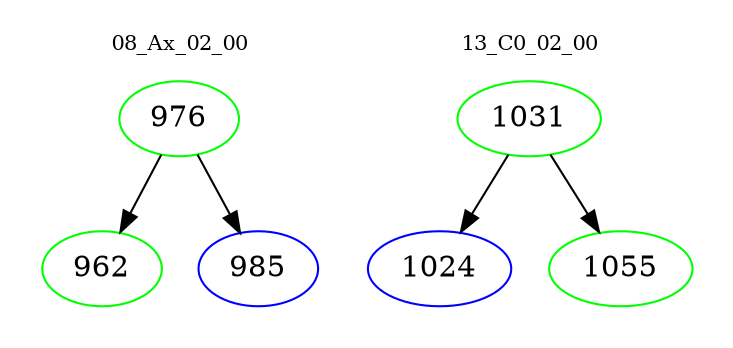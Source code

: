 digraph{
subgraph cluster_0 {
color = white
label = "08_Ax_02_00";
fontsize=10;
T0_976 [label="976", color="green"]
T0_976 -> T0_962 [color="black"]
T0_962 [label="962", color="green"]
T0_976 -> T0_985 [color="black"]
T0_985 [label="985", color="blue"]
}
subgraph cluster_1 {
color = white
label = "13_C0_02_00";
fontsize=10;
T1_1031 [label="1031", color="green"]
T1_1031 -> T1_1024 [color="black"]
T1_1024 [label="1024", color="blue"]
T1_1031 -> T1_1055 [color="black"]
T1_1055 [label="1055", color="green"]
}
}
